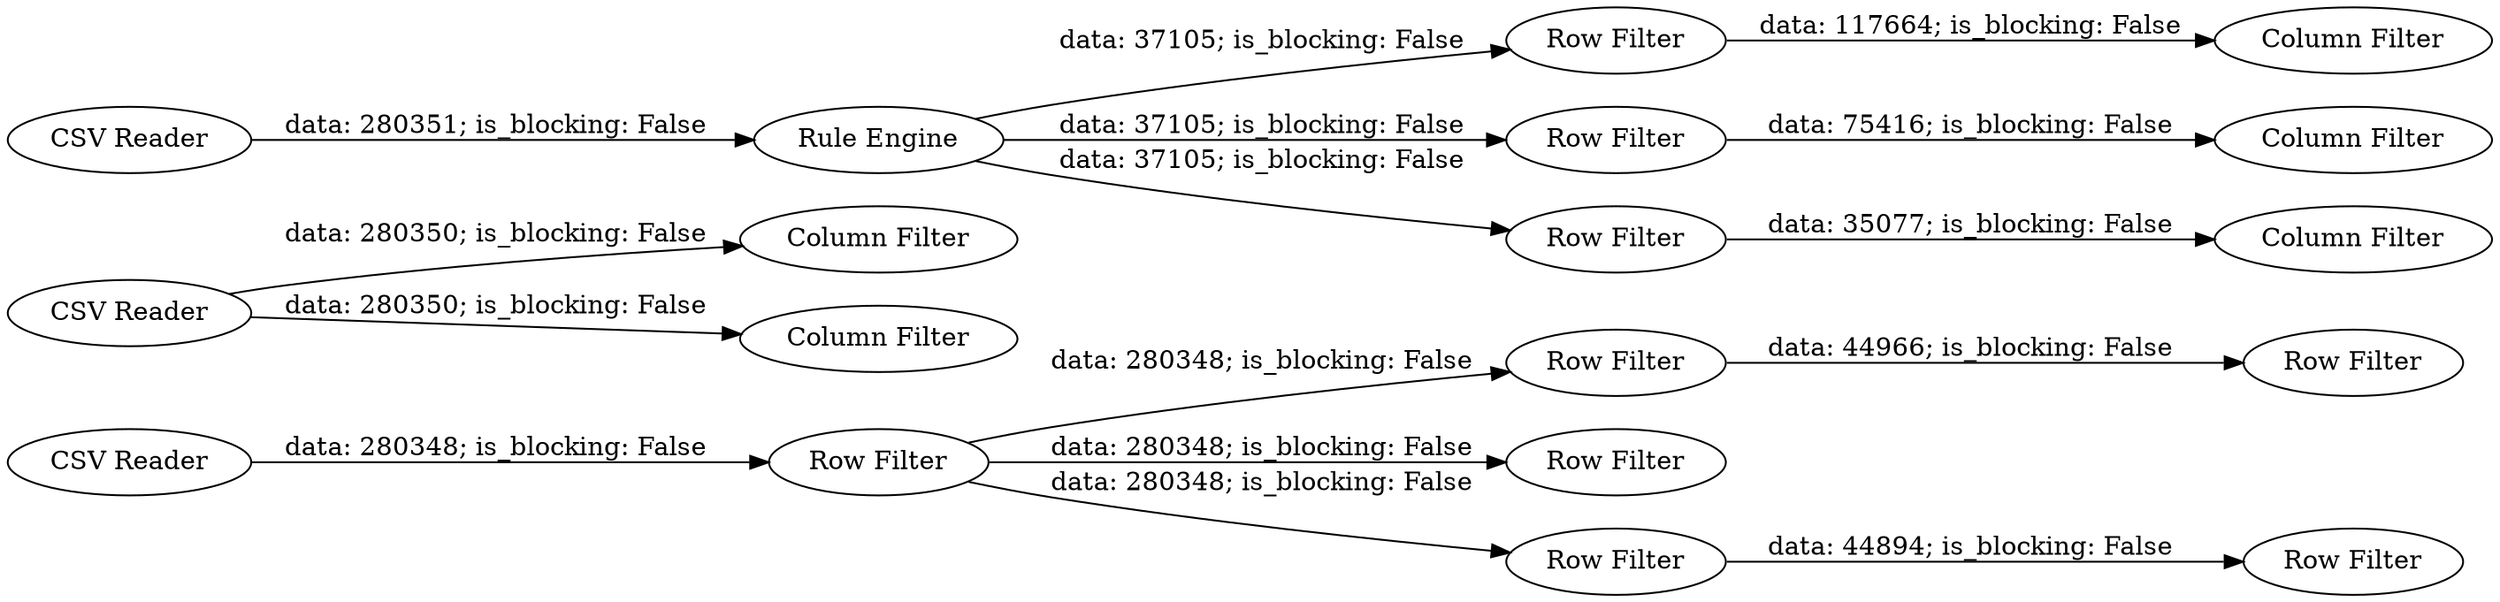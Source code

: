 digraph {
	"-8868265131236566027_29" [label="Row Filter"]
	"-8868265131236566027_35" [label="CSV Reader"]
	"-8868265131236566027_39" [label="Row Filter"]
	"-8868265131236566027_28" [label="Row Filter"]
	"-8868265131236566027_30" [label="Row Filter"]
	"-8868265131236566027_31" [label="Row Filter"]
	"-8868265131236566027_33" [label="Column Filter"]
	"-8868265131236566027_38" [label="Row Filter"]
	"-8868265131236566027_40" [label="Column Filter"]
	"-8868265131236566027_34" [label="Column Filter"]
	"-8868265131236566027_32" [label="Row Filter"]
	"-8868265131236566027_41" [label="Row Filter"]
	"-8868265131236566027_27" [label="Row Filter"]
	"-8868265131236566027_36" [label="Rule Engine"]
	"-8868265131236566027_1" [label="CSV Reader"]
	"-8868265131236566027_42" [label="Column Filter"]
	"-8868265131236566027_37" [label="CSV Reader"]
	"-8868265131236566027_43" [label="Column Filter"]
	"-8868265131236566027_36" -> "-8868265131236566027_39" [label="data: 37105; is_blocking: False"]
	"-8868265131236566027_36" -> "-8868265131236566027_38" [label="data: 37105; is_blocking: False"]
	"-8868265131236566027_39" -> "-8868265131236566027_42" [label="data: 117664; is_blocking: False"]
	"-8868265131236566027_37" -> "-8868265131236566027_36" [label="data: 280351; is_blocking: False"]
	"-8868265131236566027_27" -> "-8868265131236566027_29" [label="data: 280348; is_blocking: False"]
	"-8868265131236566027_36" -> "-8868265131236566027_41" [label="data: 37105; is_blocking: False"]
	"-8868265131236566027_27" -> "-8868265131236566027_28" [label="data: 280348; is_blocking: False"]
	"-8868265131236566027_29" -> "-8868265131236566027_32" [label="data: 44966; is_blocking: False"]
	"-8868265131236566027_41" -> "-8868265131236566027_43" [label="data: 35077; is_blocking: False"]
	"-8868265131236566027_35" -> "-8868265131236566027_33" [label="data: 280350; is_blocking: False"]
	"-8868265131236566027_1" -> "-8868265131236566027_27" [label="data: 280348; is_blocking: False"]
	"-8868265131236566027_27" -> "-8868265131236566027_30" [label="data: 280348; is_blocking: False"]
	"-8868265131236566027_35" -> "-8868265131236566027_34" [label="data: 280350; is_blocking: False"]
	"-8868265131236566027_30" -> "-8868265131236566027_31" [label="data: 44894; is_blocking: False"]
	"-8868265131236566027_38" -> "-8868265131236566027_40" [label="data: 75416; is_blocking: False"]
	rankdir=LR
}
